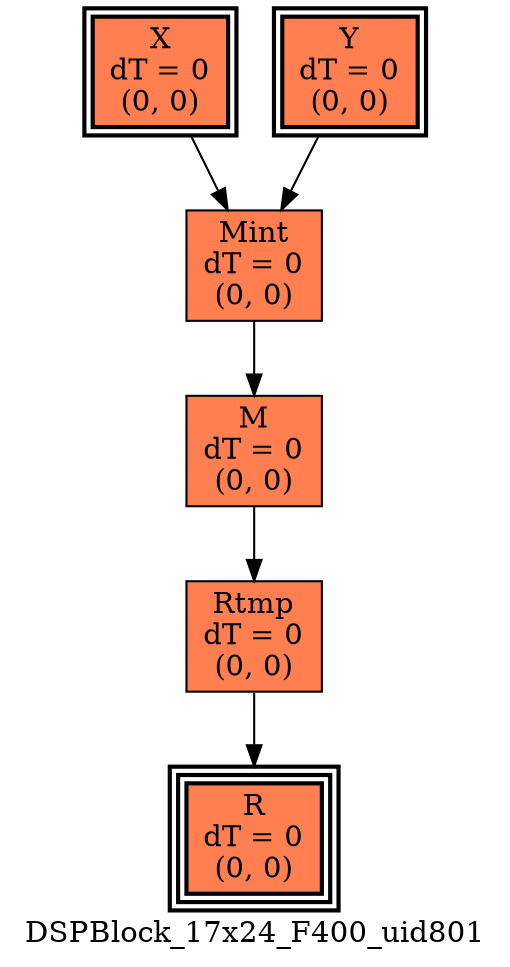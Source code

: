 digraph DSPBlock_17x24_F400_uid801
{
	//graph drawing options
	label=DSPBlock_17x24_F400_uid801;
	labelloc=bottom;
	labeljust=right;
	ratio=auto;
	nodesep=0.25;
	ranksep=0.5;

	//input/output signals of operator DSPBlock_17x24_F400_uid801
	X__DSPBlock_17x24_F400_uid801 [ label="X\ndT = 0\n(0, 0)", shape=box, color=black, style="bold, filled", fillcolor=coral, peripheries=2 ];
	Y__DSPBlock_17x24_F400_uid801 [ label="Y\ndT = 0\n(0, 0)", shape=box, color=black, style="bold, filled", fillcolor=coral, peripheries=2 ];
	R__DSPBlock_17x24_F400_uid801 [ label="R\ndT = 0\n(0, 0)", shape=box, color=black, style="bold, filled", fillcolor=coral, peripheries=3 ];
	{rank=same X__DSPBlock_17x24_F400_uid801, Y__DSPBlock_17x24_F400_uid801};
	{rank=same R__DSPBlock_17x24_F400_uid801};
	//internal signals of operator DSPBlock_17x24_F400_uid801
	Mint__DSPBlock_17x24_F400_uid801 [ label="Mint\ndT = 0\n(0, 0)", shape=box, color=black, style=filled, fillcolor=coral, peripheries=1 ];
	M__DSPBlock_17x24_F400_uid801 [ label="M\ndT = 0\n(0, 0)", shape=box, color=black, style=filled, fillcolor=coral, peripheries=1 ];
	Rtmp__DSPBlock_17x24_F400_uid801 [ label="Rtmp\ndT = 0\n(0, 0)", shape=box, color=black, style=filled, fillcolor=coral, peripheries=1 ];

	//subcomponents of operator DSPBlock_17x24_F400_uid801

	//input and internal signal connections of operator DSPBlock_17x24_F400_uid801
	X__DSPBlock_17x24_F400_uid801 -> Mint__DSPBlock_17x24_F400_uid801 [ arrowhead=normal, arrowsize=1.0, arrowtail=normal, color=black, dir=forward  ];
	Y__DSPBlock_17x24_F400_uid801 -> Mint__DSPBlock_17x24_F400_uid801 [ arrowhead=normal, arrowsize=1.0, arrowtail=normal, color=black, dir=forward  ];
	Mint__DSPBlock_17x24_F400_uid801 -> M__DSPBlock_17x24_F400_uid801 [ arrowhead=normal, arrowsize=1.0, arrowtail=normal, color=black, dir=forward  ];
	M__DSPBlock_17x24_F400_uid801 -> Rtmp__DSPBlock_17x24_F400_uid801 [ arrowhead=normal, arrowsize=1.0, arrowtail=normal, color=black, dir=forward  ];
	Rtmp__DSPBlock_17x24_F400_uid801 -> R__DSPBlock_17x24_F400_uid801 [ arrowhead=normal, arrowsize=1.0, arrowtail=normal, color=black, dir=forward  ];
}

